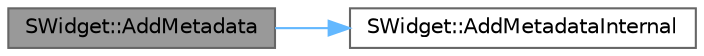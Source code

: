 digraph "SWidget::AddMetadata"
{
 // INTERACTIVE_SVG=YES
 // LATEX_PDF_SIZE
  bgcolor="transparent";
  edge [fontname=Helvetica,fontsize=10,labelfontname=Helvetica,labelfontsize=10];
  node [fontname=Helvetica,fontsize=10,shape=box,height=0.2,width=0.4];
  rankdir="LR";
  Node1 [id="Node000001",label="SWidget::AddMetadata",height=0.2,width=0.4,color="gray40", fillcolor="grey60", style="filled", fontcolor="black",tooltip="Add metadata to this widget."];
  Node1 -> Node2 [id="edge1_Node000001_Node000002",color="steelblue1",style="solid",tooltip=" "];
  Node2 [id="Node000002",label="SWidget::AddMetadataInternal",height=0.2,width=0.4,color="grey40", fillcolor="white", style="filled",URL="$dd/de2/classSWidget.html#adb1d4266f8b75460c8937c2da75dbd29",tooltip=" "];
}
